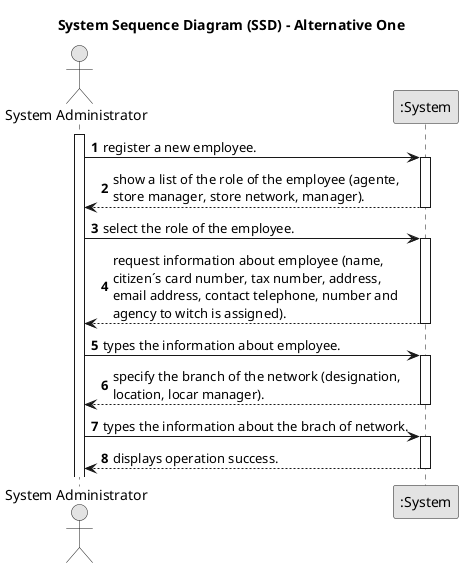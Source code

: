 @startuml
skinparam monochrome true
skinparam packageStyle rectangle
skinparam shadowing false

title System Sequence Diagram (SSD) - Alternative One

autonumber

actor "System Administrator" as Employee
participant ":System" as System

activate Employee

    Employee -> System : register a new employee.
    activate System

        System --> Employee : show a list of the role of the employee (agente, \nstore manager, store network, manager).

    deactivate System

    Employee -> System : select the role of the employee.
    activate System

        System --> Employee : request information about employee (name, \ncitizen´s card number, tax number, address, \nemail address, contact telephone, number and \nagency to witch is assigned).
    deactivate System

    Employee -> System : types the information about employee.
    activate System

        System --> Employee : specify the branch of the network (designation, \nlocation, locar manager).
    deactivate System

    Employee -> System : types the information about the brach of network.
    activate System

        System --> Employee : displays operation success.
    deactivate System
@enduml